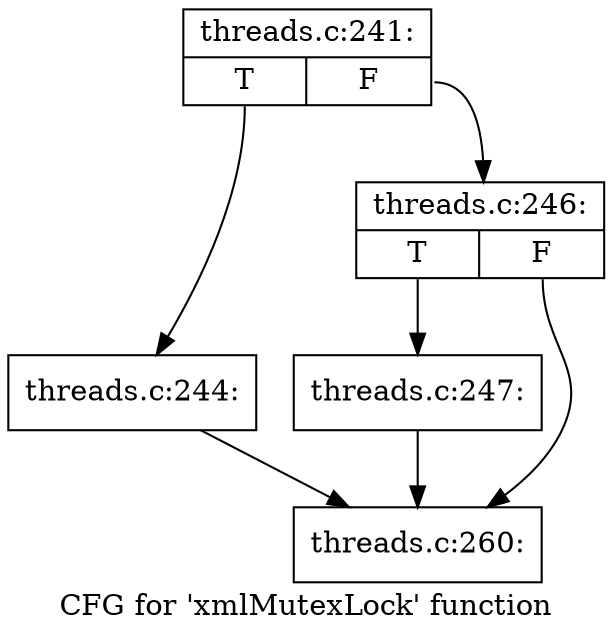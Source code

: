 digraph "CFG for 'xmlMutexLock' function" {
	label="CFG for 'xmlMutexLock' function";

	Node0x470c4a0 [shape=record,label="{threads.c:241:|{<s0>T|<s1>F}}"];
	Node0x470c4a0:s0 -> Node0x470c530;
	Node0x470c4a0:s1 -> Node0x4706ab0;
	Node0x470c530 [shape=record,label="{threads.c:244:}"];
	Node0x470c530 -> Node0x470c0d0;
	Node0x4706ab0 [shape=record,label="{threads.c:246:|{<s0>T|<s1>F}}"];
	Node0x4706ab0:s0 -> Node0x470c080;
	Node0x4706ab0:s1 -> Node0x470c0d0;
	Node0x470c080 [shape=record,label="{threads.c:247:}"];
	Node0x470c080 -> Node0x470c0d0;
	Node0x470c0d0 [shape=record,label="{threads.c:260:}"];
}
